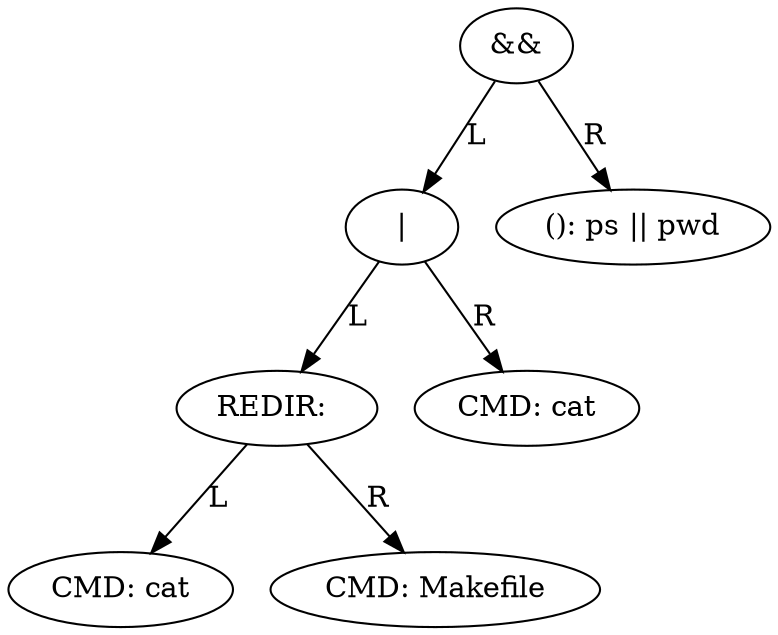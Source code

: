 digraph AST {
"0x6030000010f0" [label="&&"];
"0x6030000010f0" -> "0x603000001120" [label="L"];
"0x603000001120" [label="|"];
"0x603000001120" -> "0x603000001150" [label="L"];
"0x603000001150" [label="REDIR: "];
"0x603000001150" -> "0x603000001180" [label="L"];
"0x603000001180" [label="CMD: cat"];
"0x603000001150" -> "0x6030000011b0" [label="R"];
"0x6030000011b0" [label="CMD: Makefile"];
"0x603000001120" -> "0x6030000011e0" [label="R"];
"0x6030000011e0" [label="CMD: cat"];
"0x6030000010f0" -> "0x603000001240" [label="R"];
"0x603000001240" [label="(): ps || pwd"];
}
